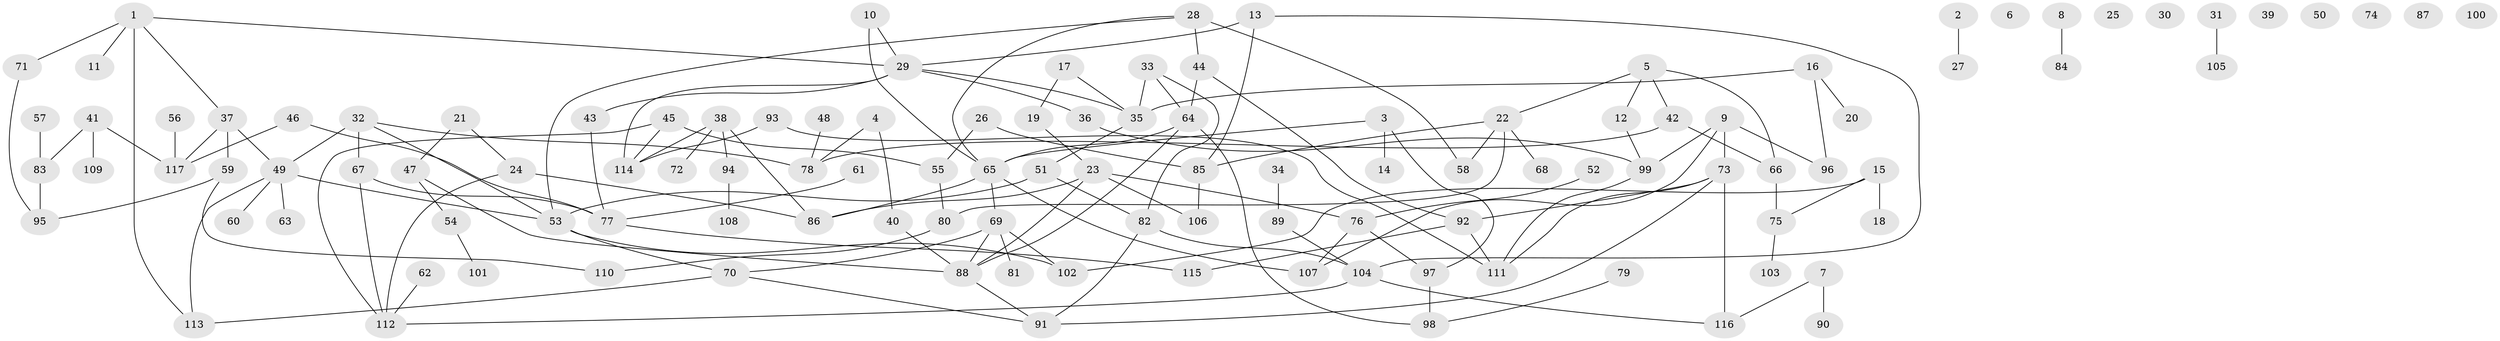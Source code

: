 // coarse degree distribution, {1: 0.32098765432098764, 2: 0.14814814814814814, 3: 0.12345679012345678, 0: 0.09876543209876543, 7: 0.024691358024691357, 4: 0.14814814814814814, 5: 0.09876543209876543, 6: 0.024691358024691357, 14: 0.012345679012345678}
// Generated by graph-tools (version 1.1) at 2025/43/03/04/25 21:43:31]
// undirected, 117 vertices, 152 edges
graph export_dot {
graph [start="1"]
  node [color=gray90,style=filled];
  1;
  2;
  3;
  4;
  5;
  6;
  7;
  8;
  9;
  10;
  11;
  12;
  13;
  14;
  15;
  16;
  17;
  18;
  19;
  20;
  21;
  22;
  23;
  24;
  25;
  26;
  27;
  28;
  29;
  30;
  31;
  32;
  33;
  34;
  35;
  36;
  37;
  38;
  39;
  40;
  41;
  42;
  43;
  44;
  45;
  46;
  47;
  48;
  49;
  50;
  51;
  52;
  53;
  54;
  55;
  56;
  57;
  58;
  59;
  60;
  61;
  62;
  63;
  64;
  65;
  66;
  67;
  68;
  69;
  70;
  71;
  72;
  73;
  74;
  75;
  76;
  77;
  78;
  79;
  80;
  81;
  82;
  83;
  84;
  85;
  86;
  87;
  88;
  89;
  90;
  91;
  92;
  93;
  94;
  95;
  96;
  97;
  98;
  99;
  100;
  101;
  102;
  103;
  104;
  105;
  106;
  107;
  108;
  109;
  110;
  111;
  112;
  113;
  114;
  115;
  116;
  117;
  1 -- 11;
  1 -- 29;
  1 -- 37;
  1 -- 71;
  1 -- 113;
  2 -- 27;
  3 -- 14;
  3 -- 65;
  3 -- 97;
  4 -- 40;
  4 -- 78;
  5 -- 12;
  5 -- 22;
  5 -- 42;
  5 -- 66;
  7 -- 90;
  7 -- 116;
  8 -- 84;
  9 -- 73;
  9 -- 96;
  9 -- 99;
  9 -- 107;
  10 -- 29;
  10 -- 65;
  12 -- 99;
  13 -- 29;
  13 -- 85;
  13 -- 104;
  15 -- 18;
  15 -- 75;
  15 -- 102;
  16 -- 20;
  16 -- 35;
  16 -- 96;
  17 -- 19;
  17 -- 35;
  19 -- 23;
  21 -- 24;
  21 -- 47;
  22 -- 58;
  22 -- 68;
  22 -- 80;
  22 -- 85;
  23 -- 76;
  23 -- 86;
  23 -- 88;
  23 -- 106;
  24 -- 86;
  24 -- 112;
  26 -- 55;
  26 -- 85;
  28 -- 44;
  28 -- 53;
  28 -- 58;
  28 -- 65;
  29 -- 35;
  29 -- 36;
  29 -- 43;
  29 -- 114;
  31 -- 105;
  32 -- 49;
  32 -- 53;
  32 -- 67;
  32 -- 78;
  33 -- 35;
  33 -- 64;
  33 -- 82;
  34 -- 89;
  35 -- 51;
  36 -- 99;
  37 -- 49;
  37 -- 59;
  37 -- 117;
  38 -- 72;
  38 -- 86;
  38 -- 94;
  38 -- 114;
  40 -- 88;
  41 -- 83;
  41 -- 109;
  41 -- 117;
  42 -- 66;
  42 -- 78;
  43 -- 77;
  44 -- 64;
  44 -- 92;
  45 -- 55;
  45 -- 112;
  45 -- 114;
  46 -- 77;
  46 -- 117;
  47 -- 54;
  47 -- 88;
  48 -- 78;
  49 -- 53;
  49 -- 60;
  49 -- 63;
  49 -- 113;
  51 -- 53;
  51 -- 82;
  52 -- 76;
  53 -- 70;
  53 -- 102;
  54 -- 101;
  55 -- 80;
  56 -- 117;
  57 -- 83;
  59 -- 95;
  59 -- 110;
  61 -- 77;
  62 -- 112;
  64 -- 65;
  64 -- 88;
  64 -- 98;
  65 -- 69;
  65 -- 86;
  65 -- 107;
  66 -- 75;
  67 -- 77;
  67 -- 112;
  69 -- 70;
  69 -- 81;
  69 -- 88;
  69 -- 102;
  70 -- 91;
  70 -- 113;
  71 -- 95;
  73 -- 91;
  73 -- 92;
  73 -- 111;
  73 -- 116;
  75 -- 103;
  76 -- 97;
  76 -- 107;
  77 -- 115;
  79 -- 98;
  80 -- 110;
  82 -- 91;
  82 -- 104;
  83 -- 95;
  85 -- 106;
  88 -- 91;
  89 -- 104;
  92 -- 111;
  92 -- 115;
  93 -- 111;
  93 -- 114;
  94 -- 108;
  97 -- 98;
  99 -- 111;
  104 -- 112;
  104 -- 116;
}
